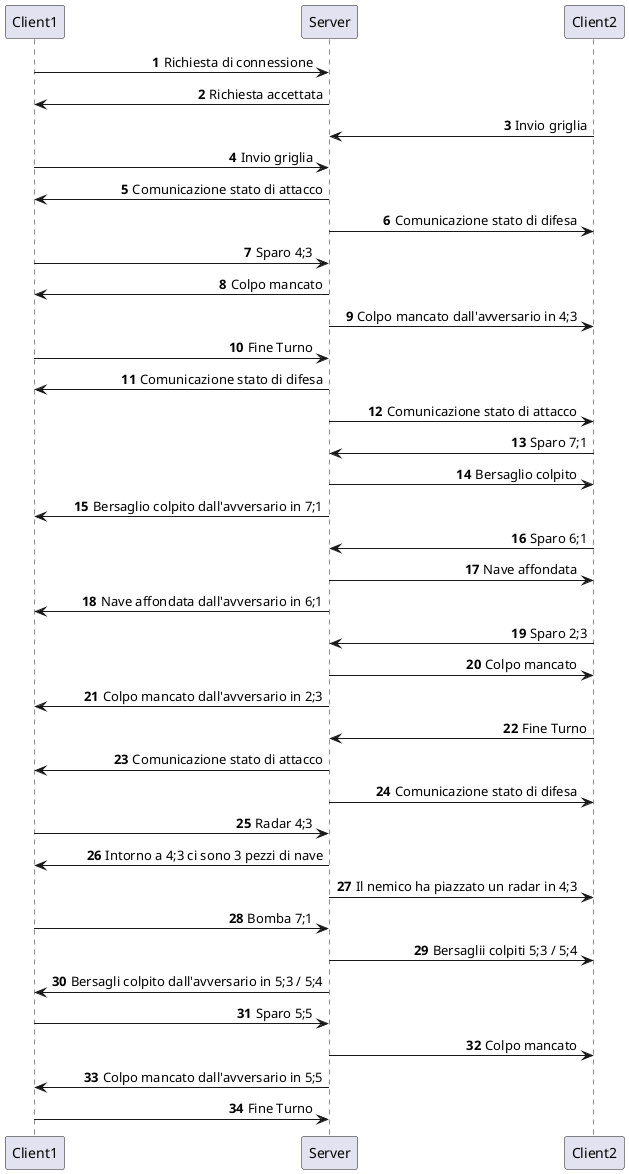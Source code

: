 @startuml SQNC

' PARAMS

skinparam sequenceMessageAlign right
autonumber

Client1 -> Server : Richiesta di connessione
Server -> Client1 : Richiesta accettata
Client2 -> Server : Invio griglia
Client1 -> Server : Invio griglia
Server -> Client1 : Comunicazione stato di attacco
Server -> Client2 : Comunicazione stato di difesa
Client1 -> Server : Sparo 4;3
Server -> Client1 : Colpo mancato
Server -> Client2 : Colpo mancato dall'avversario in 4;3
Client1 -> Server : Fine Turno
Server -> Client1 : Comunicazione stato di difesa
Server -> Client2 : Comunicazione stato di attacco
Client2 -> Server : Sparo 7;1
Server -> Client2 : Bersaglio colpito
Server -> Client1 : Bersaglio colpito dall'avversario in 7;1
Client2 -> Server : Sparo 6;1
Server -> Client2 : Nave affondata
Server -> Client1 : Nave affondata dall'avversario in 6;1
Client2 -> Server : Sparo 2;3
Server -> Client2 : Colpo mancato
Server -> Client1 : Colpo mancato dall'avversario in 2;3
Client2 -> Server : Fine Turno
Server -> Client1 : Comunicazione stato di attacco
Server -> Client2 : Comunicazione stato di difesa
Client1 -> Server : Radar 4;3
Server -> Client1 : Intorno a 4;3 ci sono 3 pezzi di nave
Server -> Client2 : Il nemico ha piazzato un radar in 4;3
Client1 -> Server : Bomba 7;1
Server -> Client2 : Bersaglii colpiti 5;3 / 5;4
Server -> Client1 : Bersagli colpito dall'avversario in 5;3 / 5;4
Client1 -> Server : Sparo 5;5
Server -> Client2 : Colpo mancato
Server -> Client1 : Colpo mancato dall'avversario in 5;5
Client1 -> Server : Fine Turno
@enduml

